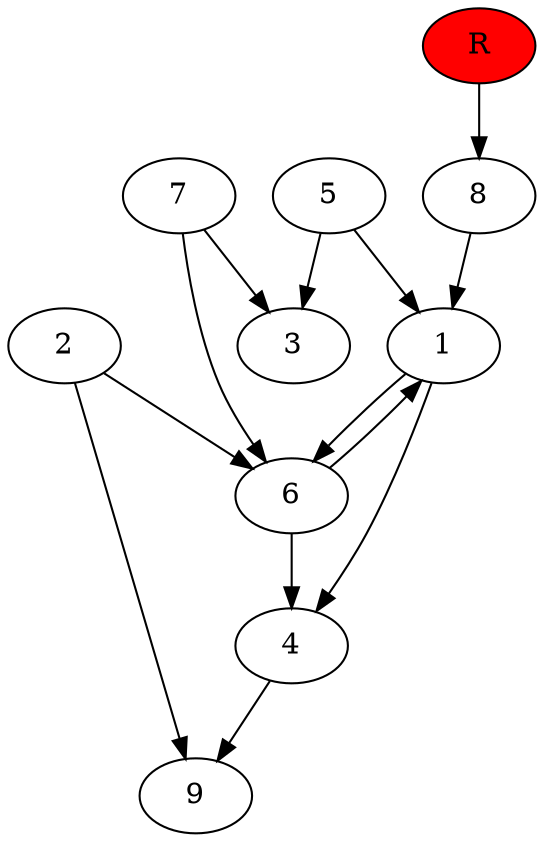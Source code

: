 digraph prb41857 {
	1
	2
	3
	4
	5
	6
	7
	8
	R [fillcolor="#ff0000" style=filled]
	1 -> 4
	1 -> 6
	2 -> 6
	2 -> 9
	4 -> 9
	5 -> 1
	5 -> 3
	6 -> 1
	6 -> 4
	7 -> 3
	7 -> 6
	8 -> 1
	R -> 8
}
